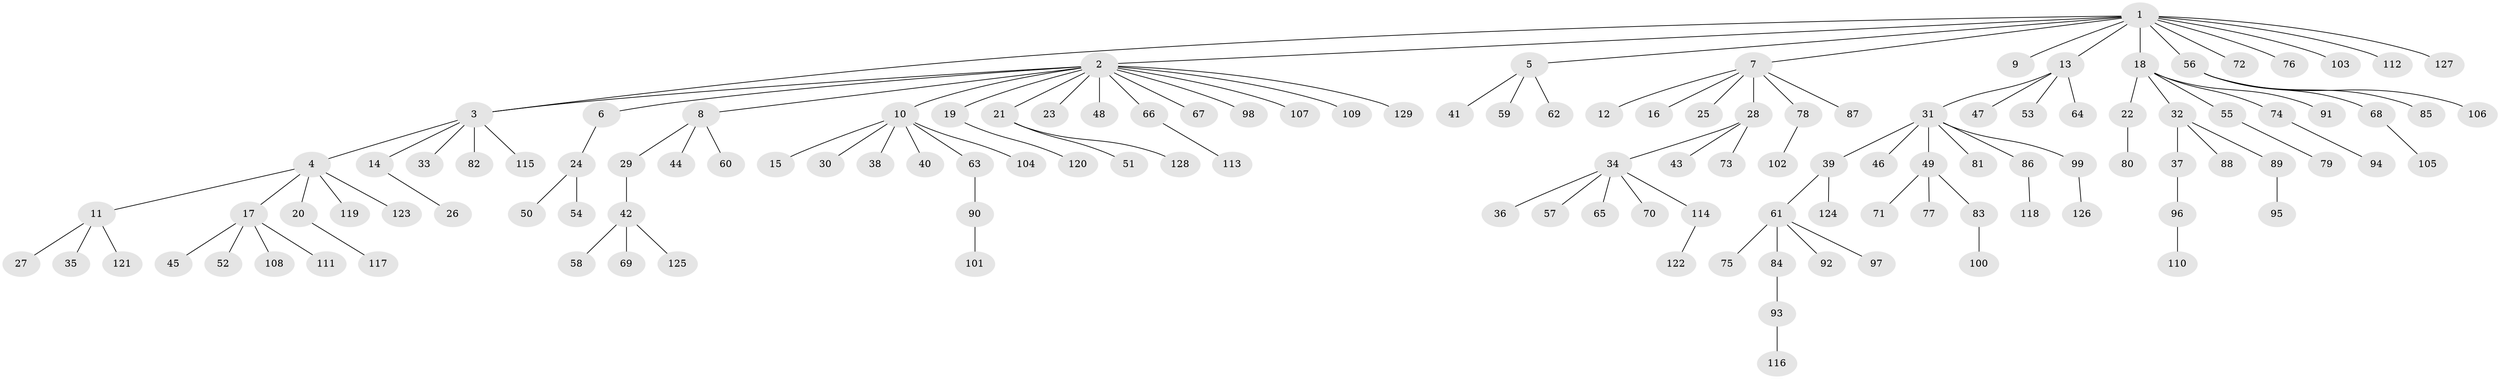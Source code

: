 // coarse degree distribution, {7: 0.025, 8: 0.025, 4: 0.075, 1: 0.525, 3: 0.025, 2: 0.3, 5: 0.025}
// Generated by graph-tools (version 1.1) at 2025/50/03/04/25 22:50:23]
// undirected, 129 vertices, 129 edges
graph export_dot {
  node [color=gray90,style=filled];
  1;
  2;
  3;
  4;
  5;
  6;
  7;
  8;
  9;
  10;
  11;
  12;
  13;
  14;
  15;
  16;
  17;
  18;
  19;
  20;
  21;
  22;
  23;
  24;
  25;
  26;
  27;
  28;
  29;
  30;
  31;
  32;
  33;
  34;
  35;
  36;
  37;
  38;
  39;
  40;
  41;
  42;
  43;
  44;
  45;
  46;
  47;
  48;
  49;
  50;
  51;
  52;
  53;
  54;
  55;
  56;
  57;
  58;
  59;
  60;
  61;
  62;
  63;
  64;
  65;
  66;
  67;
  68;
  69;
  70;
  71;
  72;
  73;
  74;
  75;
  76;
  77;
  78;
  79;
  80;
  81;
  82;
  83;
  84;
  85;
  86;
  87;
  88;
  89;
  90;
  91;
  92;
  93;
  94;
  95;
  96;
  97;
  98;
  99;
  100;
  101;
  102;
  103;
  104;
  105;
  106;
  107;
  108;
  109;
  110;
  111;
  112;
  113;
  114;
  115;
  116;
  117;
  118;
  119;
  120;
  121;
  122;
  123;
  124;
  125;
  126;
  127;
  128;
  129;
  1 -- 2;
  1 -- 3;
  1 -- 5;
  1 -- 7;
  1 -- 9;
  1 -- 13;
  1 -- 18;
  1 -- 56;
  1 -- 72;
  1 -- 76;
  1 -- 103;
  1 -- 112;
  1 -- 127;
  2 -- 3;
  2 -- 6;
  2 -- 8;
  2 -- 10;
  2 -- 19;
  2 -- 21;
  2 -- 23;
  2 -- 48;
  2 -- 66;
  2 -- 67;
  2 -- 98;
  2 -- 107;
  2 -- 109;
  2 -- 129;
  3 -- 4;
  3 -- 14;
  3 -- 33;
  3 -- 82;
  3 -- 115;
  4 -- 11;
  4 -- 17;
  4 -- 20;
  4 -- 119;
  4 -- 123;
  5 -- 41;
  5 -- 59;
  5 -- 62;
  6 -- 24;
  7 -- 12;
  7 -- 16;
  7 -- 25;
  7 -- 28;
  7 -- 78;
  7 -- 87;
  8 -- 29;
  8 -- 44;
  8 -- 60;
  10 -- 15;
  10 -- 30;
  10 -- 38;
  10 -- 40;
  10 -- 63;
  10 -- 104;
  11 -- 27;
  11 -- 35;
  11 -- 121;
  13 -- 31;
  13 -- 47;
  13 -- 53;
  13 -- 64;
  14 -- 26;
  17 -- 45;
  17 -- 52;
  17 -- 108;
  17 -- 111;
  18 -- 22;
  18 -- 32;
  18 -- 55;
  18 -- 74;
  18 -- 91;
  19 -- 120;
  20 -- 117;
  21 -- 51;
  21 -- 128;
  22 -- 80;
  24 -- 50;
  24 -- 54;
  28 -- 34;
  28 -- 43;
  28 -- 73;
  29 -- 42;
  31 -- 39;
  31 -- 46;
  31 -- 49;
  31 -- 81;
  31 -- 86;
  31 -- 99;
  32 -- 37;
  32 -- 88;
  32 -- 89;
  34 -- 36;
  34 -- 57;
  34 -- 65;
  34 -- 70;
  34 -- 114;
  37 -- 96;
  39 -- 61;
  39 -- 124;
  42 -- 58;
  42 -- 69;
  42 -- 125;
  49 -- 71;
  49 -- 77;
  49 -- 83;
  55 -- 79;
  56 -- 68;
  56 -- 85;
  56 -- 106;
  61 -- 75;
  61 -- 84;
  61 -- 92;
  61 -- 97;
  63 -- 90;
  66 -- 113;
  68 -- 105;
  74 -- 94;
  78 -- 102;
  83 -- 100;
  84 -- 93;
  86 -- 118;
  89 -- 95;
  90 -- 101;
  93 -- 116;
  96 -- 110;
  99 -- 126;
  114 -- 122;
}
